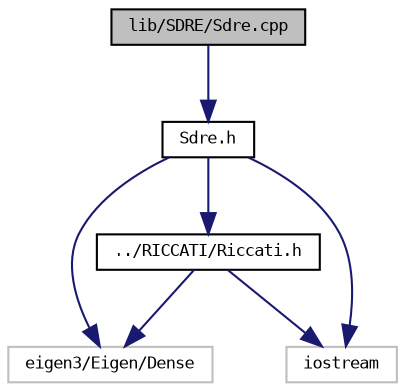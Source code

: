 digraph "lib/SDRE/Sdre.cpp"
{
 // LATEX_PDF_SIZE
  bgcolor="transparent";
  edge [fontname="DejaVuSansMono",fontsize="8",labelfontname="DejaVuSansMono",labelfontsize="8"];
  node [fontname="DejaVuSansMono",fontsize="8",shape=record];
  Node1 [label="lib/SDRE/Sdre.cpp",height=0.2,width=0.4,color="black", fillcolor="grey75", style="filled", fontcolor="black",tooltip=" "];
  Node1 -> Node2 [color="midnightblue",fontsize="8",style="solid",fontname="DejaVuSansMono"];
  Node2 [label="Sdre.h",height=0.2,width=0.4,color="black",URL="$Sdre_8h.html",tooltip=" "];
  Node2 -> Node3 [color="midnightblue",fontsize="8",style="solid",fontname="DejaVuSansMono"];
  Node3 [label="../RICCATI/Riccati.h",height=0.2,width=0.4,color="black",URL="$Riccati_8h.html",tooltip=" "];
  Node3 -> Node4 [color="midnightblue",fontsize="8",style="solid",fontname="DejaVuSansMono"];
  Node4 [label="eigen3/Eigen/Dense",height=0.2,width=0.4,color="grey75",tooltip=" "];
  Node3 -> Node5 [color="midnightblue",fontsize="8",style="solid",fontname="DejaVuSansMono"];
  Node5 [label="iostream",height=0.2,width=0.4,color="grey75",tooltip=" "];
  Node2 -> Node5 [color="midnightblue",fontsize="8",style="solid",fontname="DejaVuSansMono"];
  Node2 -> Node4 [color="midnightblue",fontsize="8",style="solid",fontname="DejaVuSansMono"];
}
